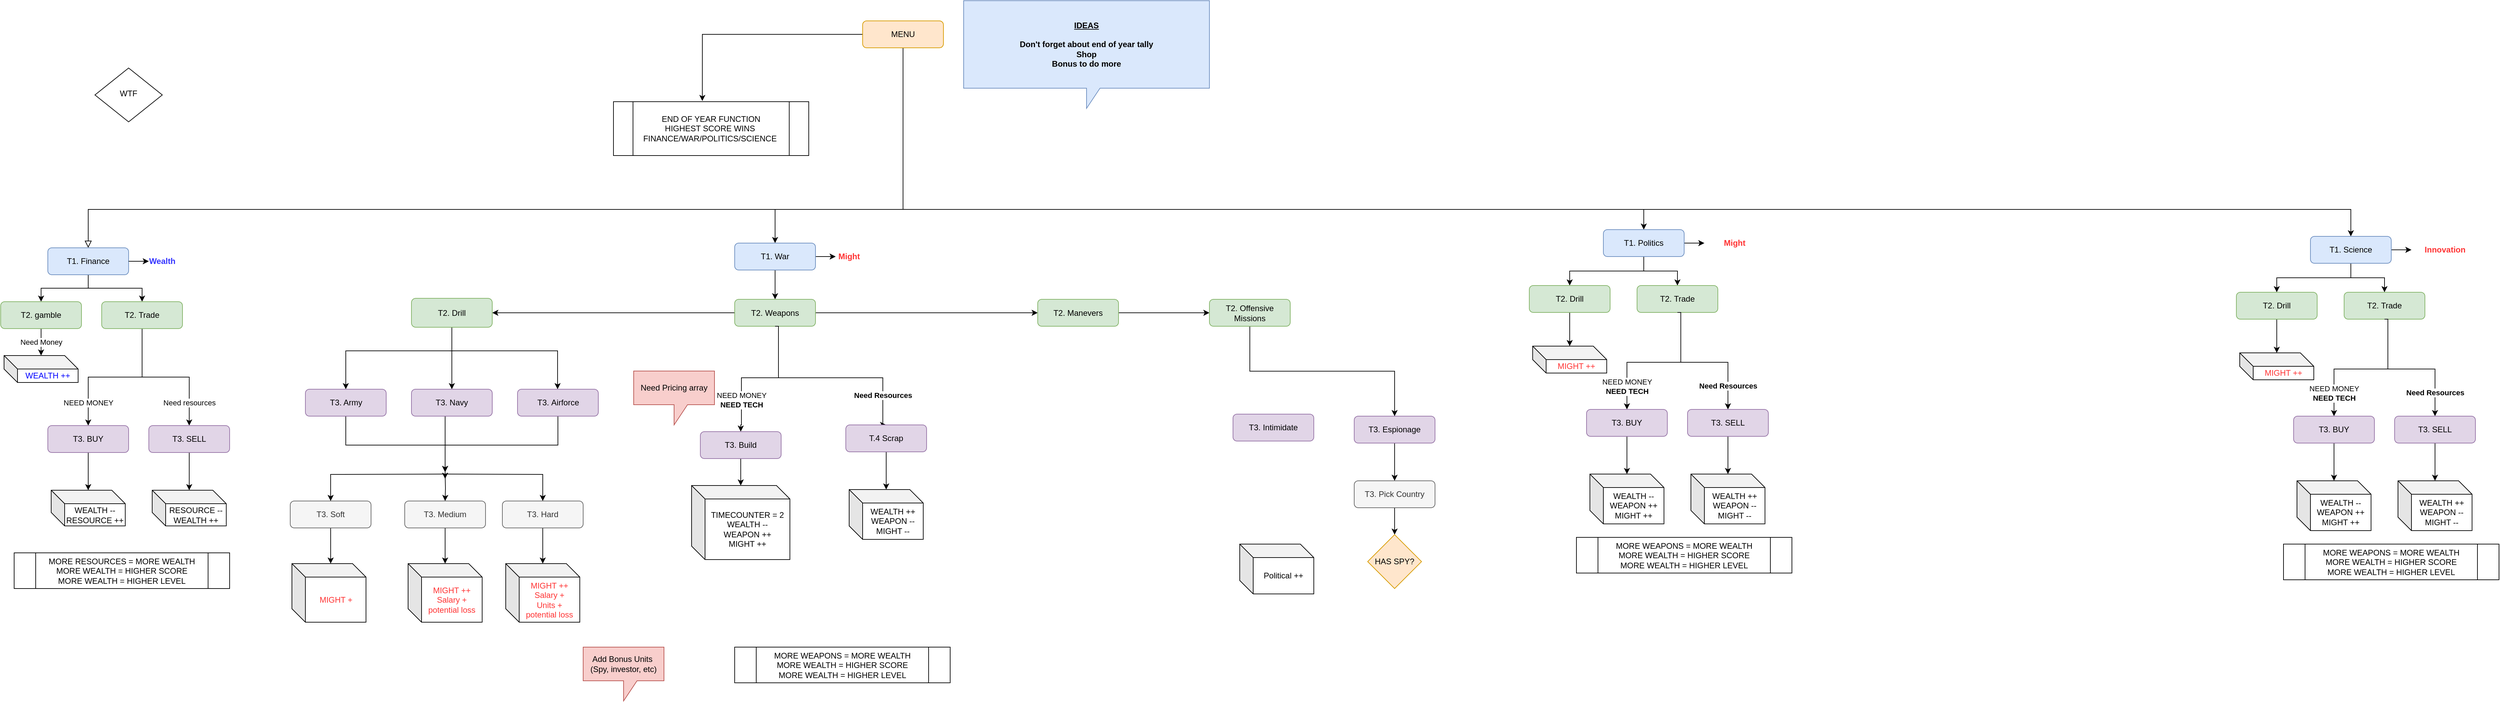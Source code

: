 <mxfile version="13.3.0" type="device" pages="2"><diagram id="C5RBs43oDa-KdzZeNtuy" name="Main"><mxGraphModel dx="1002" dy="1512" grid="1" gridSize="10" guides="1" tooltips="1" connect="1" arrows="1" fold="1" page="1" pageScale="1" pageWidth="1169" pageHeight="827" math="0" shadow="0"><root><mxCell id="WIyWlLk6GJQsqaUBKTNV-0"/><mxCell id="WIyWlLk6GJQsqaUBKTNV-1" parent="WIyWlLk6GJQsqaUBKTNV-0"/><mxCell id="WIyWlLk6GJQsqaUBKTNV-2" value="" style="rounded=0;html=1;jettySize=auto;orthogonalLoop=1;fontSize=11;endArrow=block;endFill=0;endSize=8;strokeWidth=1;shadow=0;labelBackgroundColor=none;edgeStyle=orthogonalEdgeStyle;exitX=0.5;exitY=1;exitDx=0;exitDy=0;entryX=0.5;entryY=0;entryDx=0;entryDy=0;" parent="WIyWlLk6GJQsqaUBKTNV-1" source="WIyWlLk6GJQsqaUBKTNV-3" target="WIyWlLk6GJQsqaUBKTNV-7" edge="1"><mxGeometry relative="1" as="geometry"><mxPoint x="360" y="80" as="targetPoint"/><Array as="points"><mxPoint x="1350" y="90"/><mxPoint x="140" y="90"/></Array></mxGeometry></mxCell><mxCell id="rH4AoujXI77hZeZSFGKM-6" style="edgeStyle=orthogonalEdgeStyle;rounded=0;orthogonalLoop=1;jettySize=auto;html=1;entryX=0.5;entryY=0;entryDx=0;entryDy=0;exitX=0.5;exitY=1;exitDx=0;exitDy=0;" parent="WIyWlLk6GJQsqaUBKTNV-1" source="WIyWlLk6GJQsqaUBKTNV-3" target="rH4AoujXI77hZeZSFGKM-5" edge="1"><mxGeometry relative="1" as="geometry"><Array as="points"><mxPoint x="920" y="90"/><mxPoint x="880" y="90"/></Array></mxGeometry></mxCell><mxCell id="rH4AoujXI77hZeZSFGKM-82" style="edgeStyle=orthogonalEdgeStyle;rounded=0;orthogonalLoop=1;jettySize=auto;html=1;entryX=0.5;entryY=0;entryDx=0;entryDy=0;fontColor=#FF3333;" parent="WIyWlLk6GJQsqaUBKTNV-1" source="WIyWlLk6GJQsqaUBKTNV-3" target="rH4AoujXI77hZeZSFGKM-67" edge="1"><mxGeometry relative="1" as="geometry"><Array as="points"><mxPoint x="1350" y="90"/><mxPoint x="2450" y="90"/></Array></mxGeometry></mxCell><mxCell id="rH4AoujXI77hZeZSFGKM-83" style="edgeStyle=orthogonalEdgeStyle;rounded=0;orthogonalLoop=1;jettySize=auto;html=1;entryX=0.455;entryY=-0.012;entryDx=0;entryDy=0;entryPerimeter=0;fontColor=#FF3333;" parent="WIyWlLk6GJQsqaUBKTNV-1" source="WIyWlLk6GJQsqaUBKTNV-3" target="rH4AoujXI77hZeZSFGKM-20" edge="1"><mxGeometry relative="1" as="geometry"/></mxCell><mxCell id="zy7K51G2EDjG5SIiuKVF-21" style="edgeStyle=orthogonalEdgeStyle;rounded=0;orthogonalLoop=1;jettySize=auto;html=1;entryX=0.5;entryY=0;entryDx=0;entryDy=0;" parent="WIyWlLk6GJQsqaUBKTNV-1" source="WIyWlLk6GJQsqaUBKTNV-3" target="zy7K51G2EDjG5SIiuKVF-3" edge="1"><mxGeometry relative="1" as="geometry"><Array as="points"><mxPoint x="1350" y="90"/><mxPoint x="3500" y="90"/></Array></mxGeometry></mxCell><mxCell id="WIyWlLk6GJQsqaUBKTNV-3" value="MENU" style="rounded=1;whiteSpace=wrap;html=1;fontSize=12;glass=0;strokeWidth=1;shadow=0;fillColor=#ffe6cc;strokeColor=#d79b00;" parent="WIyWlLk6GJQsqaUBKTNV-1" vertex="1"><mxGeometry x="1290" y="-190" width="120" height="40" as="geometry"/></mxCell><mxCell id="rH4AoujXI77hZeZSFGKM-3" style="edgeStyle=orthogonalEdgeStyle;rounded=0;orthogonalLoop=1;jettySize=auto;html=1;entryX=0.5;entryY=0;entryDx=0;entryDy=0;" parent="WIyWlLk6GJQsqaUBKTNV-1" source="WIyWlLk6GJQsqaUBKTNV-7" target="rH4AoujXI77hZeZSFGKM-1" edge="1"><mxGeometry relative="1" as="geometry"/></mxCell><mxCell id="rH4AoujXI77hZeZSFGKM-4" style="edgeStyle=orthogonalEdgeStyle;rounded=0;orthogonalLoop=1;jettySize=auto;html=1;entryX=0.5;entryY=0;entryDx=0;entryDy=0;" parent="WIyWlLk6GJQsqaUBKTNV-1" source="WIyWlLk6GJQsqaUBKTNV-7" target="rH4AoujXI77hZeZSFGKM-2" edge="1"><mxGeometry relative="1" as="geometry"/></mxCell><mxCell id="WIyWlLk6GJQsqaUBKTNV-7" value="T1. Finance" style="rounded=1;whiteSpace=wrap;html=1;fontSize=12;glass=0;strokeWidth=1;shadow=0;fillColor=#dae8fc;strokeColor=#6c8ebf;" parent="WIyWlLk6GJQsqaUBKTNV-1" vertex="1"><mxGeometry x="80" y="147" width="120" height="40" as="geometry"/></mxCell><mxCell id="WIyWlLk6GJQsqaUBKTNV-10" value="WTF" style="rhombus;whiteSpace=wrap;html=1;shadow=0;fontFamily=Helvetica;fontSize=12;align=center;strokeWidth=1;spacing=6;spacingTop=-4;" parent="WIyWlLk6GJQsqaUBKTNV-1" vertex="1"><mxGeometry x="150" y="-120" width="100" height="80" as="geometry"/></mxCell><mxCell id="rH4AoujXI77hZeZSFGKM-8" value="Need Money" style="edgeStyle=orthogonalEdgeStyle;rounded=0;orthogonalLoop=1;jettySize=auto;html=1;" parent="WIyWlLk6GJQsqaUBKTNV-1" source="rH4AoujXI77hZeZSFGKM-1" target="rH4AoujXI77hZeZSFGKM-7" edge="1"><mxGeometry relative="1" as="geometry"/></mxCell><mxCell id="rH4AoujXI77hZeZSFGKM-1" value="T2.&amp;nbsp;gamble" style="rounded=1;whiteSpace=wrap;html=1;fontSize=12;glass=0;strokeWidth=1;shadow=0;fillColor=#d5e8d4;strokeColor=#82b366;" parent="WIyWlLk6GJQsqaUBKTNV-1" vertex="1"><mxGeometry x="10" y="227" width="120" height="40" as="geometry"/></mxCell><mxCell id="rH4AoujXI77hZeZSFGKM-12" value="NEED MONEY" style="edgeStyle=orthogonalEdgeStyle;rounded=0;orthogonalLoop=1;jettySize=auto;html=1;entryX=0.5;entryY=0;entryDx=0;entryDy=0;" parent="WIyWlLk6GJQsqaUBKTNV-1" source="rH4AoujXI77hZeZSFGKM-2" target="rH4AoujXI77hZeZSFGKM-10" edge="1"><mxGeometry x="0.696" relative="1" as="geometry"><mxPoint as="offset"/></mxGeometry></mxCell><mxCell id="rH4AoujXI77hZeZSFGKM-13" value="Need resources" style="edgeStyle=orthogonalEdgeStyle;rounded=0;orthogonalLoop=1;jettySize=auto;html=1;entryX=0.5;entryY=0;entryDx=0;entryDy=0;" parent="WIyWlLk6GJQsqaUBKTNV-1" source="rH4AoujXI77hZeZSFGKM-2" target="rH4AoujXI77hZeZSFGKM-11" edge="1"><mxGeometry x="0.682" relative="1" as="geometry"><mxPoint as="offset"/></mxGeometry></mxCell><mxCell id="rH4AoujXI77hZeZSFGKM-2" value="T2.&amp;nbsp;Trade" style="rounded=1;whiteSpace=wrap;html=1;fontSize=12;glass=0;strokeWidth=1;shadow=0;fillColor=#d5e8d4;strokeColor=#82b366;" parent="WIyWlLk6GJQsqaUBKTNV-1" vertex="1"><mxGeometry x="160" y="227" width="120" height="40" as="geometry"/></mxCell><mxCell id="rH4AoujXI77hZeZSFGKM-22" style="edgeStyle=orthogonalEdgeStyle;rounded=0;orthogonalLoop=1;jettySize=auto;html=1;entryX=0.5;entryY=0;entryDx=0;entryDy=0;" parent="WIyWlLk6GJQsqaUBKTNV-1" source="rH4AoujXI77hZeZSFGKM-5" target="rH4AoujXI77hZeZSFGKM-21" edge="1"><mxGeometry relative="1" as="geometry"/></mxCell><mxCell id="rH4AoujXI77hZeZSFGKM-31" style="edgeStyle=orthogonalEdgeStyle;rounded=0;orthogonalLoop=1;jettySize=auto;html=1;" parent="WIyWlLk6GJQsqaUBKTNV-1" source="rH4AoujXI77hZeZSFGKM-5" target="rH4AoujXI77hZeZSFGKM-30" edge="1"><mxGeometry relative="1" as="geometry"/></mxCell><mxCell id="rH4AoujXI77hZeZSFGKM-5" value="T1.&amp;nbsp;War" style="rounded=1;whiteSpace=wrap;html=1;fontSize=12;glass=0;strokeWidth=1;shadow=0;fillColor=#dae8fc;strokeColor=#6c8ebf;" parent="WIyWlLk6GJQsqaUBKTNV-1" vertex="1"><mxGeometry x="1100" y="140" width="120" height="40" as="geometry"/></mxCell><mxCell id="rH4AoujXI77hZeZSFGKM-7" value="&lt;font color=&quot;#0000ff&quot;&gt;WEALTH ++&lt;/font&gt;" style="shape=cube;whiteSpace=wrap;html=1;boundedLbl=1;backgroundOutline=1;darkOpacity=0.05;darkOpacity2=0.1;" parent="WIyWlLk6GJQsqaUBKTNV-1" vertex="1"><mxGeometry x="15" y="307" width="110" height="40" as="geometry"/></mxCell><mxCell id="rH4AoujXI77hZeZSFGKM-15" style="edgeStyle=orthogonalEdgeStyle;rounded=0;orthogonalLoop=1;jettySize=auto;html=1;" parent="WIyWlLk6GJQsqaUBKTNV-1" source="rH4AoujXI77hZeZSFGKM-10" target="rH4AoujXI77hZeZSFGKM-14" edge="1"><mxGeometry relative="1" as="geometry"/></mxCell><mxCell id="rH4AoujXI77hZeZSFGKM-10" value="T3.&amp;nbsp;BUY" style="rounded=1;whiteSpace=wrap;html=1;fontSize=12;glass=0;strokeWidth=1;shadow=0;fillColor=#e1d5e7;strokeColor=#9673a6;" parent="WIyWlLk6GJQsqaUBKTNV-1" vertex="1"><mxGeometry x="80" y="411" width="120" height="40" as="geometry"/></mxCell><mxCell id="rH4AoujXI77hZeZSFGKM-17" style="edgeStyle=orthogonalEdgeStyle;rounded=0;orthogonalLoop=1;jettySize=auto;html=1;" parent="WIyWlLk6GJQsqaUBKTNV-1" source="rH4AoujXI77hZeZSFGKM-11" target="rH4AoujXI77hZeZSFGKM-16" edge="1"><mxGeometry relative="1" as="geometry"/></mxCell><mxCell id="rH4AoujXI77hZeZSFGKM-11" value="T3.&amp;nbsp;SELL" style="rounded=1;whiteSpace=wrap;html=1;fontSize=12;glass=0;strokeWidth=1;shadow=0;fillColor=#e1d5e7;strokeColor=#9673a6;" parent="WIyWlLk6GJQsqaUBKTNV-1" vertex="1"><mxGeometry x="230" y="411" width="120" height="40" as="geometry"/></mxCell><mxCell id="rH4AoujXI77hZeZSFGKM-14" value="WEALTH --&lt;br&gt;RESOURCE ++" style="shape=cube;whiteSpace=wrap;html=1;boundedLbl=1;backgroundOutline=1;darkOpacity=0.05;darkOpacity2=0.1;" parent="WIyWlLk6GJQsqaUBKTNV-1" vertex="1"><mxGeometry x="85" y="507" width="110" height="53" as="geometry"/></mxCell><mxCell id="rH4AoujXI77hZeZSFGKM-16" value="RESOURCE --&lt;br&gt;WEALTH ++" style="shape=cube;whiteSpace=wrap;html=1;boundedLbl=1;backgroundOutline=1;darkOpacity=0.05;darkOpacity2=0.1;" parent="WIyWlLk6GJQsqaUBKTNV-1" vertex="1"><mxGeometry x="235" y="507" width="110" height="53" as="geometry"/></mxCell><mxCell id="rH4AoujXI77hZeZSFGKM-18" value="MORE RESOURCES = MORE WEALTH&lt;br&gt;MORE WEALTH = HIGHER SCORE&lt;br&gt;MORE WEALTH = HIGHER LEVEL" style="shape=process;whiteSpace=wrap;html=1;backgroundOutline=1;" parent="WIyWlLk6GJQsqaUBKTNV-1" vertex="1"><mxGeometry x="30" y="600" width="320" height="53" as="geometry"/></mxCell><mxCell id="rH4AoujXI77hZeZSFGKM-20" value="END OF YEAR FUNCTION&lt;br&gt;HIGHEST SCORE WINS&amp;nbsp;&lt;br&gt;FINANCE/WAR/POLITICS/SCIENCE&amp;nbsp;" style="shape=process;whiteSpace=wrap;html=1;backgroundOutline=1;" parent="WIyWlLk6GJQsqaUBKTNV-1" vertex="1"><mxGeometry x="920" y="-70" width="290" height="80" as="geometry"/></mxCell><mxCell id="Vcgj3MXP2hPIVSwZELHn-1" style="edgeStyle=orthogonalEdgeStyle;rounded=0;orthogonalLoop=1;jettySize=auto;html=1;" edge="1" parent="WIyWlLk6GJQsqaUBKTNV-1" source="rH4AoujXI77hZeZSFGKM-21" target="zy7K51G2EDjG5SIiuKVF-23"><mxGeometry relative="1" as="geometry"/></mxCell><mxCell id="Vcgj3MXP2hPIVSwZELHn-5" style="edgeStyle=orthogonalEdgeStyle;rounded=0;orthogonalLoop=1;jettySize=auto;html=1;entryX=1;entryY=0.5;entryDx=0;entryDy=0;" edge="1" parent="WIyWlLk6GJQsqaUBKTNV-1" source="rH4AoujXI77hZeZSFGKM-21" target="rH4AoujXI77hZeZSFGKM-23"><mxGeometry relative="1" as="geometry"/></mxCell><mxCell id="rH4AoujXI77hZeZSFGKM-21" value="T2. Weapons" style="rounded=1;whiteSpace=wrap;html=1;fontSize=12;glass=0;strokeWidth=1;shadow=0;fillColor=#d5e8d4;strokeColor=#82b366;" parent="WIyWlLk6GJQsqaUBKTNV-1" vertex="1"><mxGeometry x="1100" y="223.5" width="120" height="40" as="geometry"/></mxCell><mxCell id="-z6xKTFZvxS5Gk8_AMt1-5" style="edgeStyle=orthogonalEdgeStyle;rounded=0;orthogonalLoop=1;jettySize=auto;html=1;" parent="WIyWlLk6GJQsqaUBKTNV-1" source="rH4AoujXI77hZeZSFGKM-23" target="-z6xKTFZvxS5Gk8_AMt1-15" edge="1"><mxGeometry relative="1" as="geometry"><mxPoint x="680" y="310" as="targetPoint"/></mxGeometry></mxCell><mxCell id="-z6xKTFZvxS5Gk8_AMt1-17" style="edgeStyle=orthogonalEdgeStyle;rounded=0;orthogonalLoop=1;jettySize=auto;html=1;entryX=0.5;entryY=0;entryDx=0;entryDy=0;" parent="WIyWlLk6GJQsqaUBKTNV-1" source="rH4AoujXI77hZeZSFGKM-23" target="-z6xKTFZvxS5Gk8_AMt1-14" edge="1"><mxGeometry relative="1" as="geometry"><Array as="points"><mxPoint x="680" y="300"/><mxPoint x="522" y="300"/></Array></mxGeometry></mxCell><mxCell id="-z6xKTFZvxS5Gk8_AMt1-18" style="edgeStyle=orthogonalEdgeStyle;rounded=0;orthogonalLoop=1;jettySize=auto;html=1;" parent="WIyWlLk6GJQsqaUBKTNV-1" source="rH4AoujXI77hZeZSFGKM-23" target="-z6xKTFZvxS5Gk8_AMt1-16" edge="1"><mxGeometry relative="1" as="geometry"><Array as="points"><mxPoint x="680" y="300"/><mxPoint x="837" y="300"/></Array></mxGeometry></mxCell><mxCell id="rH4AoujXI77hZeZSFGKM-23" value="T2.&amp;nbsp;Drill" style="rounded=1;whiteSpace=wrap;html=1;fontSize=12;glass=0;strokeWidth=1;shadow=0;fillColor=#d5e8d4;strokeColor=#82b366;" parent="WIyWlLk6GJQsqaUBKTNV-1" vertex="1"><mxGeometry x="620" y="222" width="120" height="43" as="geometry"/></mxCell><mxCell id="rH4AoujXI77hZeZSFGKM-25" value="&lt;font color=&quot;#3333ff&quot;&gt;&lt;b&gt;Wealth&lt;/b&gt;&lt;/font&gt;" style="text;html=1;strokeColor=none;fillColor=none;align=center;verticalAlign=middle;whiteSpace=wrap;rounded=0;" parent="WIyWlLk6GJQsqaUBKTNV-1" vertex="1"><mxGeometry x="230" y="157" width="40" height="20" as="geometry"/></mxCell><mxCell id="rH4AoujXI77hZeZSFGKM-26" value="" style="edgeStyle=orthogonalEdgeStyle;rounded=0;orthogonalLoop=1;jettySize=auto;html=1;" parent="WIyWlLk6GJQsqaUBKTNV-1" source="WIyWlLk6GJQsqaUBKTNV-7" target="rH4AoujXI77hZeZSFGKM-25" edge="1"><mxGeometry relative="1" as="geometry"/></mxCell><mxCell id="rH4AoujXI77hZeZSFGKM-30" value="Might" style="text;html=1;strokeColor=none;fillColor=none;align=center;verticalAlign=middle;whiteSpace=wrap;rounded=0;fontColor=#FF3333;fontStyle=1" parent="WIyWlLk6GJQsqaUBKTNV-1" vertex="1"><mxGeometry x="1250" y="150" width="40" height="20" as="geometry"/></mxCell><mxCell id="rH4AoujXI77hZeZSFGKM-32" value="&lt;font color=&quot;#ff3333&quot;&gt;MIGHT +&lt;br&gt;&lt;/font&gt;" style="shape=cube;whiteSpace=wrap;html=1;boundedLbl=1;backgroundOutline=1;darkOpacity=0.05;darkOpacity2=0.1;" parent="WIyWlLk6GJQsqaUBKTNV-1" vertex="1"><mxGeometry x="442.5" y="616" width="110" height="87" as="geometry"/></mxCell><mxCell id="rH4AoujXI77hZeZSFGKM-54" value="NEED MONEY&lt;br&gt;&lt;b&gt;NEED TECH&lt;/b&gt;" style="edgeStyle=orthogonalEdgeStyle;rounded=0;orthogonalLoop=1;jettySize=auto;html=1;entryX=0.5;entryY=0;entryDx=0;entryDy=0;" parent="WIyWlLk6GJQsqaUBKTNV-1" target="rH4AoujXI77hZeZSFGKM-57" edge="1"><mxGeometry x="0.533" relative="1" as="geometry"><mxPoint x="1165" y="263.5" as="sourcePoint"/><mxPoint y="1" as="offset"/><Array as="points"><mxPoint x="1165" y="340"/><mxPoint x="1110" y="340"/><mxPoint x="1110" y="410"/></Array></mxGeometry></mxCell><mxCell id="rH4AoujXI77hZeZSFGKM-55" value="&lt;b&gt;Need Resources&lt;/b&gt;" style="edgeStyle=orthogonalEdgeStyle;rounded=0;orthogonalLoop=1;jettySize=auto;html=1;entryX=0.5;entryY=0;entryDx=0;entryDy=0;exitX=0.5;exitY=1;exitDx=0;exitDy=0;" parent="WIyWlLk6GJQsqaUBKTNV-1" source="rH4AoujXI77hZeZSFGKM-21" target="rH4AoujXI77hZeZSFGKM-59" edge="1"><mxGeometry x="0.682" relative="1" as="geometry"><mxPoint x="1165" y="263.5" as="sourcePoint"/><mxPoint as="offset"/><Array as="points"><mxPoint x="1165" y="264"/><mxPoint x="1165" y="340"/><mxPoint x="1320" y="340"/><mxPoint x="1320" y="410"/></Array></mxGeometry></mxCell><mxCell id="rH4AoujXI77hZeZSFGKM-56" style="edgeStyle=orthogonalEdgeStyle;rounded=0;orthogonalLoop=1;jettySize=auto;html=1;" parent="WIyWlLk6GJQsqaUBKTNV-1" source="rH4AoujXI77hZeZSFGKM-57" target="rH4AoujXI77hZeZSFGKM-60" edge="1"><mxGeometry relative="1" as="geometry"/></mxCell><mxCell id="rH4AoujXI77hZeZSFGKM-57" value="T3.&amp;nbsp;Build" style="rounded=1;whiteSpace=wrap;html=1;fontSize=12;glass=0;strokeWidth=1;shadow=0;fillColor=#e1d5e7;strokeColor=#9673a6;" parent="WIyWlLk6GJQsqaUBKTNV-1" vertex="1"><mxGeometry x="1049" y="420" width="120" height="40" as="geometry"/></mxCell><mxCell id="rH4AoujXI77hZeZSFGKM-58" style="edgeStyle=orthogonalEdgeStyle;rounded=0;orthogonalLoop=1;jettySize=auto;html=1;" parent="WIyWlLk6GJQsqaUBKTNV-1" source="rH4AoujXI77hZeZSFGKM-59" target="rH4AoujXI77hZeZSFGKM-61" edge="1"><mxGeometry relative="1" as="geometry"/></mxCell><mxCell id="rH4AoujXI77hZeZSFGKM-59" value="T.4 Scrap" style="rounded=1;whiteSpace=wrap;html=1;fontSize=12;glass=0;strokeWidth=1;shadow=0;fillColor=#e1d5e7;strokeColor=#9673a6;" parent="WIyWlLk6GJQsqaUBKTNV-1" vertex="1"><mxGeometry x="1265" y="410" width="120" height="40" as="geometry"/></mxCell><mxCell id="rH4AoujXI77hZeZSFGKM-60" value="TIMECOUNTER = 2&lt;br&gt;WEALTH --&lt;br&gt;WEAPON ++&lt;br&gt;MIGHT ++" style="shape=cube;whiteSpace=wrap;html=1;boundedLbl=1;backgroundOutline=1;darkOpacity=0.05;darkOpacity2=0.1;" parent="WIyWlLk6GJQsqaUBKTNV-1" vertex="1"><mxGeometry x="1036" y="500" width="146" height="110" as="geometry"/></mxCell><mxCell id="rH4AoujXI77hZeZSFGKM-61" value="WEALTH ++&lt;br&gt;WEAPON --&lt;br&gt;MIGHT --" style="shape=cube;whiteSpace=wrap;html=1;boundedLbl=1;backgroundOutline=1;darkOpacity=0.05;darkOpacity2=0.1;" parent="WIyWlLk6GJQsqaUBKTNV-1" vertex="1"><mxGeometry x="1270" y="506" width="110" height="74" as="geometry"/></mxCell><mxCell id="rH4AoujXI77hZeZSFGKM-63" value="MORE WEAPONS = MORE WEALTH&lt;br&gt;MORE WEALTH = HIGHER SCORE&lt;br&gt;MORE WEALTH = HIGHER LEVEL" style="shape=process;whiteSpace=wrap;html=1;backgroundOutline=1;" parent="WIyWlLk6GJQsqaUBKTNV-1" vertex="1"><mxGeometry x="1100" y="740" width="320" height="53" as="geometry"/></mxCell><mxCell id="rH4AoujXI77hZeZSFGKM-64" style="edgeStyle=orthogonalEdgeStyle;rounded=0;orthogonalLoop=1;jettySize=auto;html=1;entryX=0.5;entryY=0;entryDx=0;entryDy=0;" parent="WIyWlLk6GJQsqaUBKTNV-1" source="rH4AoujXI77hZeZSFGKM-67" target="rH4AoujXI77hZeZSFGKM-68" edge="1"><mxGeometry relative="1" as="geometry"/></mxCell><mxCell id="rH4AoujXI77hZeZSFGKM-65" style="edgeStyle=orthogonalEdgeStyle;rounded=0;orthogonalLoop=1;jettySize=auto;html=1;" parent="WIyWlLk6GJQsqaUBKTNV-1" source="rH4AoujXI77hZeZSFGKM-67" target="rH4AoujXI77hZeZSFGKM-70" edge="1"><mxGeometry relative="1" as="geometry"/></mxCell><mxCell id="rH4AoujXI77hZeZSFGKM-66" style="edgeStyle=orthogonalEdgeStyle;rounded=0;orthogonalLoop=1;jettySize=auto;html=1;" parent="WIyWlLk6GJQsqaUBKTNV-1" source="rH4AoujXI77hZeZSFGKM-67" target="rH4AoujXI77hZeZSFGKM-71" edge="1"><mxGeometry relative="1" as="geometry"/></mxCell><mxCell id="rH4AoujXI77hZeZSFGKM-67" value="T1. Politics" style="rounded=1;whiteSpace=wrap;html=1;fontSize=12;glass=0;strokeWidth=1;shadow=0;fillColor=#dae8fc;strokeColor=#6c8ebf;" parent="WIyWlLk6GJQsqaUBKTNV-1" vertex="1"><mxGeometry x="2390" y="120" width="120" height="40" as="geometry"/></mxCell><mxCell id="rH4AoujXI77hZeZSFGKM-68" value="T2.&amp;nbsp;Trade" style="rounded=1;whiteSpace=wrap;html=1;fontSize=12;glass=0;strokeWidth=1;shadow=0;fillColor=#d5e8d4;strokeColor=#82b366;" parent="WIyWlLk6GJQsqaUBKTNV-1" vertex="1"><mxGeometry x="2440" y="203" width="120" height="40" as="geometry"/></mxCell><mxCell id="rH4AoujXI77hZeZSFGKM-69" style="edgeStyle=orthogonalEdgeStyle;rounded=0;orthogonalLoop=1;jettySize=auto;html=1;fontColor=#FF3333;" parent="WIyWlLk6GJQsqaUBKTNV-1" source="rH4AoujXI77hZeZSFGKM-70" target="rH4AoujXI77hZeZSFGKM-72" edge="1"><mxGeometry relative="1" as="geometry"/></mxCell><mxCell id="rH4AoujXI77hZeZSFGKM-70" value="T2.&amp;nbsp;Drill" style="rounded=1;whiteSpace=wrap;html=1;fontSize=12;glass=0;strokeWidth=1;shadow=0;fillColor=#d5e8d4;strokeColor=#82b366;" parent="WIyWlLk6GJQsqaUBKTNV-1" vertex="1"><mxGeometry x="2280" y="203" width="120" height="40" as="geometry"/></mxCell><mxCell id="rH4AoujXI77hZeZSFGKM-71" value="Might" style="text;html=1;strokeColor=none;fillColor=none;align=center;verticalAlign=middle;whiteSpace=wrap;rounded=0;fontColor=#FF3333;fontStyle=1" parent="WIyWlLk6GJQsqaUBKTNV-1" vertex="1"><mxGeometry x="2540" y="130" width="90" height="20" as="geometry"/></mxCell><mxCell id="rH4AoujXI77hZeZSFGKM-72" value="&lt;font color=&quot;#ff3333&quot;&gt;MIGHT ++&lt;/font&gt;" style="shape=cube;whiteSpace=wrap;html=1;boundedLbl=1;backgroundOutline=1;darkOpacity=0.05;darkOpacity2=0.1;" parent="WIyWlLk6GJQsqaUBKTNV-1" vertex="1"><mxGeometry x="2285" y="293" width="110" height="40" as="geometry"/></mxCell><mxCell id="rH4AoujXI77hZeZSFGKM-73" value="NEED MONEY&lt;br&gt;&lt;b&gt;NEED TECH&lt;/b&gt;" style="edgeStyle=orthogonalEdgeStyle;rounded=0;orthogonalLoop=1;jettySize=auto;html=1;entryX=0.5;entryY=0;entryDx=0;entryDy=0;" parent="WIyWlLk6GJQsqaUBKTNV-1" target="rH4AoujXI77hZeZSFGKM-76" edge="1"><mxGeometry x="0.696" relative="1" as="geometry"><mxPoint x="2505" y="243" as="sourcePoint"/><mxPoint as="offset"/><Array as="points"><mxPoint x="2505" y="317"/><mxPoint x="2425" y="317"/></Array></mxGeometry></mxCell><mxCell id="rH4AoujXI77hZeZSFGKM-74" value="&lt;b&gt;Need Resources&lt;/b&gt;" style="edgeStyle=orthogonalEdgeStyle;rounded=0;orthogonalLoop=1;jettySize=auto;html=1;entryX=0.5;entryY=0;entryDx=0;entryDy=0;exitX=0.5;exitY=1;exitDx=0;exitDy=0;" parent="WIyWlLk6GJQsqaUBKTNV-1" source="rH4AoujXI77hZeZSFGKM-68" target="rH4AoujXI77hZeZSFGKM-78" edge="1"><mxGeometry x="0.682" relative="1" as="geometry"><mxPoint x="2505" y="243" as="sourcePoint"/><mxPoint as="offset"/><Array as="points"><mxPoint x="2505" y="243"/><mxPoint x="2505" y="317"/><mxPoint x="2575" y="317"/></Array></mxGeometry></mxCell><mxCell id="rH4AoujXI77hZeZSFGKM-75" style="edgeStyle=orthogonalEdgeStyle;rounded=0;orthogonalLoop=1;jettySize=auto;html=1;" parent="WIyWlLk6GJQsqaUBKTNV-1" source="rH4AoujXI77hZeZSFGKM-76" target="rH4AoujXI77hZeZSFGKM-79" edge="1"><mxGeometry relative="1" as="geometry"/></mxCell><mxCell id="rH4AoujXI77hZeZSFGKM-76" value="T3.&amp;nbsp;BUY" style="rounded=1;whiteSpace=wrap;html=1;fontSize=12;glass=0;strokeWidth=1;shadow=0;fillColor=#e1d5e7;strokeColor=#9673a6;" parent="WIyWlLk6GJQsqaUBKTNV-1" vertex="1"><mxGeometry x="2365" y="387" width="120" height="40" as="geometry"/></mxCell><mxCell id="rH4AoujXI77hZeZSFGKM-77" style="edgeStyle=orthogonalEdgeStyle;rounded=0;orthogonalLoop=1;jettySize=auto;html=1;" parent="WIyWlLk6GJQsqaUBKTNV-1" source="rH4AoujXI77hZeZSFGKM-78" target="rH4AoujXI77hZeZSFGKM-80" edge="1"><mxGeometry relative="1" as="geometry"/></mxCell><mxCell id="rH4AoujXI77hZeZSFGKM-78" value="T3.&amp;nbsp;SELL" style="rounded=1;whiteSpace=wrap;html=1;fontSize=12;glass=0;strokeWidth=1;shadow=0;fillColor=#e1d5e7;strokeColor=#9673a6;" parent="WIyWlLk6GJQsqaUBKTNV-1" vertex="1"><mxGeometry x="2515" y="387" width="120" height="40" as="geometry"/></mxCell><mxCell id="rH4AoujXI77hZeZSFGKM-79" value="WEALTH --&lt;br&gt;WEAPON ++&lt;br&gt;MIGHT ++" style="shape=cube;whiteSpace=wrap;html=1;boundedLbl=1;backgroundOutline=1;darkOpacity=0.05;darkOpacity2=0.1;" parent="WIyWlLk6GJQsqaUBKTNV-1" vertex="1"><mxGeometry x="2370" y="483" width="110" height="74" as="geometry"/></mxCell><mxCell id="rH4AoujXI77hZeZSFGKM-80" value="WEALTH ++&lt;br&gt;WEAPON --&lt;br&gt;MIGHT --" style="shape=cube;whiteSpace=wrap;html=1;boundedLbl=1;backgroundOutline=1;darkOpacity=0.05;darkOpacity2=0.1;" parent="WIyWlLk6GJQsqaUBKTNV-1" vertex="1"><mxGeometry x="2520" y="483" width="110" height="74" as="geometry"/></mxCell><mxCell id="rH4AoujXI77hZeZSFGKM-81" value="MORE WEAPONS = MORE WEALTH&lt;br&gt;MORE WEALTH = HIGHER SCORE&lt;br&gt;MORE WEALTH = HIGHER LEVEL" style="shape=process;whiteSpace=wrap;html=1;backgroundOutline=1;" parent="WIyWlLk6GJQsqaUBKTNV-1" vertex="1"><mxGeometry x="2350" y="577" width="320" height="53" as="geometry"/></mxCell><mxCell id="zy7K51G2EDjG5SIiuKVF-0" style="edgeStyle=orthogonalEdgeStyle;rounded=0;orthogonalLoop=1;jettySize=auto;html=1;entryX=0.5;entryY=0;entryDx=0;entryDy=0;" parent="WIyWlLk6GJQsqaUBKTNV-1" source="zy7K51G2EDjG5SIiuKVF-3" target="zy7K51G2EDjG5SIiuKVF-4" edge="1"><mxGeometry relative="1" as="geometry"/></mxCell><mxCell id="zy7K51G2EDjG5SIiuKVF-1" style="edgeStyle=orthogonalEdgeStyle;rounded=0;orthogonalLoop=1;jettySize=auto;html=1;" parent="WIyWlLk6GJQsqaUBKTNV-1" source="zy7K51G2EDjG5SIiuKVF-3" target="zy7K51G2EDjG5SIiuKVF-6" edge="1"><mxGeometry relative="1" as="geometry"/></mxCell><mxCell id="zy7K51G2EDjG5SIiuKVF-2" style="edgeStyle=orthogonalEdgeStyle;rounded=0;orthogonalLoop=1;jettySize=auto;html=1;" parent="WIyWlLk6GJQsqaUBKTNV-1" source="zy7K51G2EDjG5SIiuKVF-3" target="zy7K51G2EDjG5SIiuKVF-7" edge="1"><mxGeometry relative="1" as="geometry"/></mxCell><mxCell id="zy7K51G2EDjG5SIiuKVF-3" value="T1. Science" style="rounded=1;whiteSpace=wrap;html=1;fontSize=12;glass=0;strokeWidth=1;shadow=0;fillColor=#dae8fc;strokeColor=#6c8ebf;" parent="WIyWlLk6GJQsqaUBKTNV-1" vertex="1"><mxGeometry x="3440" y="130" width="120" height="40" as="geometry"/></mxCell><mxCell id="zy7K51G2EDjG5SIiuKVF-4" value="T2.&amp;nbsp;Trade" style="rounded=1;whiteSpace=wrap;html=1;fontSize=12;glass=0;strokeWidth=1;shadow=0;fillColor=#d5e8d4;strokeColor=#82b366;" parent="WIyWlLk6GJQsqaUBKTNV-1" vertex="1"><mxGeometry x="3490" y="213" width="120" height="40" as="geometry"/></mxCell><mxCell id="zy7K51G2EDjG5SIiuKVF-5" style="edgeStyle=orthogonalEdgeStyle;rounded=0;orthogonalLoop=1;jettySize=auto;html=1;fontColor=#FF3333;" parent="WIyWlLk6GJQsqaUBKTNV-1" source="zy7K51G2EDjG5SIiuKVF-6" target="zy7K51G2EDjG5SIiuKVF-8" edge="1"><mxGeometry relative="1" as="geometry"/></mxCell><mxCell id="zy7K51G2EDjG5SIiuKVF-6" value="T2.&amp;nbsp;Drill" style="rounded=1;whiteSpace=wrap;html=1;fontSize=12;glass=0;strokeWidth=1;shadow=0;fillColor=#d5e8d4;strokeColor=#82b366;" parent="WIyWlLk6GJQsqaUBKTNV-1" vertex="1"><mxGeometry x="3330" y="213" width="120" height="40" as="geometry"/></mxCell><mxCell id="zy7K51G2EDjG5SIiuKVF-7" value="Innovation" style="text;html=1;strokeColor=none;fillColor=none;align=center;verticalAlign=middle;whiteSpace=wrap;rounded=0;fontColor=#FF3333;fontStyle=1" parent="WIyWlLk6GJQsqaUBKTNV-1" vertex="1"><mxGeometry x="3590" y="140" width="100" height="20" as="geometry"/></mxCell><mxCell id="zy7K51G2EDjG5SIiuKVF-8" value="&lt;font color=&quot;#ff3333&quot;&gt;MIGHT ++&lt;/font&gt;" style="shape=cube;whiteSpace=wrap;html=1;boundedLbl=1;backgroundOutline=1;darkOpacity=0.05;darkOpacity2=0.1;" parent="WIyWlLk6GJQsqaUBKTNV-1" vertex="1"><mxGeometry x="3335" y="303" width="110" height="40" as="geometry"/></mxCell><mxCell id="zy7K51G2EDjG5SIiuKVF-9" value="NEED MONEY&lt;br&gt;&lt;b&gt;NEED TECH&lt;/b&gt;" style="edgeStyle=orthogonalEdgeStyle;rounded=0;orthogonalLoop=1;jettySize=auto;html=1;entryX=0.5;entryY=0;entryDx=0;entryDy=0;" parent="WIyWlLk6GJQsqaUBKTNV-1" target="zy7K51G2EDjG5SIiuKVF-12" edge="1"><mxGeometry x="0.696" relative="1" as="geometry"><mxPoint x="3555" y="253" as="sourcePoint"/><mxPoint as="offset"/><Array as="points"><mxPoint x="3555" y="327"/><mxPoint x="3475" y="327"/></Array></mxGeometry></mxCell><mxCell id="zy7K51G2EDjG5SIiuKVF-10" value="&lt;b&gt;Need Resources&lt;/b&gt;" style="edgeStyle=orthogonalEdgeStyle;rounded=0;orthogonalLoop=1;jettySize=auto;html=1;entryX=0.5;entryY=0;entryDx=0;entryDy=0;exitX=0.5;exitY=1;exitDx=0;exitDy=0;" parent="WIyWlLk6GJQsqaUBKTNV-1" source="zy7K51G2EDjG5SIiuKVF-4" target="zy7K51G2EDjG5SIiuKVF-14" edge="1"><mxGeometry x="0.682" relative="1" as="geometry"><mxPoint x="3555" y="253" as="sourcePoint"/><mxPoint as="offset"/><Array as="points"><mxPoint x="3555" y="253"/><mxPoint x="3555" y="327"/><mxPoint x="3625" y="327"/></Array></mxGeometry></mxCell><mxCell id="zy7K51G2EDjG5SIiuKVF-11" style="edgeStyle=orthogonalEdgeStyle;rounded=0;orthogonalLoop=1;jettySize=auto;html=1;" parent="WIyWlLk6GJQsqaUBKTNV-1" source="zy7K51G2EDjG5SIiuKVF-12" target="zy7K51G2EDjG5SIiuKVF-15" edge="1"><mxGeometry relative="1" as="geometry"/></mxCell><mxCell id="zy7K51G2EDjG5SIiuKVF-12" value="T3.&amp;nbsp;BUY" style="rounded=1;whiteSpace=wrap;html=1;fontSize=12;glass=0;strokeWidth=1;shadow=0;fillColor=#e1d5e7;strokeColor=#9673a6;" parent="WIyWlLk6GJQsqaUBKTNV-1" vertex="1"><mxGeometry x="3415" y="397" width="120" height="40" as="geometry"/></mxCell><mxCell id="zy7K51G2EDjG5SIiuKVF-13" style="edgeStyle=orthogonalEdgeStyle;rounded=0;orthogonalLoop=1;jettySize=auto;html=1;" parent="WIyWlLk6GJQsqaUBKTNV-1" source="zy7K51G2EDjG5SIiuKVF-14" target="zy7K51G2EDjG5SIiuKVF-16" edge="1"><mxGeometry relative="1" as="geometry"/></mxCell><mxCell id="zy7K51G2EDjG5SIiuKVF-14" value="T3.&amp;nbsp;SELL" style="rounded=1;whiteSpace=wrap;html=1;fontSize=12;glass=0;strokeWidth=1;shadow=0;fillColor=#e1d5e7;strokeColor=#9673a6;" parent="WIyWlLk6GJQsqaUBKTNV-1" vertex="1"><mxGeometry x="3565" y="397" width="120" height="40" as="geometry"/></mxCell><mxCell id="zy7K51G2EDjG5SIiuKVF-15" value="WEALTH --&lt;br&gt;WEAPON ++&lt;br&gt;MIGHT ++" style="shape=cube;whiteSpace=wrap;html=1;boundedLbl=1;backgroundOutline=1;darkOpacity=0.05;darkOpacity2=0.1;" parent="WIyWlLk6GJQsqaUBKTNV-1" vertex="1"><mxGeometry x="3420" y="493" width="110" height="74" as="geometry"/></mxCell><mxCell id="zy7K51G2EDjG5SIiuKVF-16" value="WEALTH ++&lt;br&gt;WEAPON --&lt;br&gt;MIGHT --" style="shape=cube;whiteSpace=wrap;html=1;boundedLbl=1;backgroundOutline=1;darkOpacity=0.05;darkOpacity2=0.1;" parent="WIyWlLk6GJQsqaUBKTNV-1" vertex="1"><mxGeometry x="3570" y="493" width="110" height="74" as="geometry"/></mxCell><mxCell id="zy7K51G2EDjG5SIiuKVF-17" value="MORE WEAPONS = MORE WEALTH&lt;br&gt;MORE WEALTH = HIGHER SCORE&lt;br&gt;MORE WEALTH = HIGHER LEVEL" style="shape=process;whiteSpace=wrap;html=1;backgroundOutline=1;" parent="WIyWlLk6GJQsqaUBKTNV-1" vertex="1"><mxGeometry x="3400" y="587" width="320" height="53" as="geometry"/></mxCell><mxCell id="Vcgj3MXP2hPIVSwZELHn-4" style="edgeStyle=orthogonalEdgeStyle;rounded=0;orthogonalLoop=1;jettySize=auto;html=1;entryX=0.5;entryY=0;entryDx=0;entryDy=0;" edge="1" parent="WIyWlLk6GJQsqaUBKTNV-1" source="zy7K51G2EDjG5SIiuKVF-19" target="Vcgj3MXP2hPIVSwZELHn-3"><mxGeometry relative="1" as="geometry"/></mxCell><mxCell id="zy7K51G2EDjG5SIiuKVF-19" value="T3.&amp;nbsp;Espionage" style="rounded=1;whiteSpace=wrap;html=1;fontSize=12;glass=0;strokeWidth=1;shadow=0;fillColor=#e1d5e7;strokeColor=#9673a6;" parent="WIyWlLk6GJQsqaUBKTNV-1" vertex="1"><mxGeometry x="2020" y="397" width="120" height="40" as="geometry"/></mxCell><mxCell id="zy7K51G2EDjG5SIiuKVF-20" value="&lt;b&gt;&lt;u&gt;IDEAS&lt;br&gt;&lt;/u&gt;&lt;br&gt;Don't forget about end of year tally&lt;br&gt;Shop&lt;br&gt;Bonus to do more&lt;br&gt;&lt;/b&gt;" style="shape=callout;whiteSpace=wrap;html=1;perimeter=calloutPerimeter;fillColor=#dae8fc;strokeColor=#6c8ebf;" parent="WIyWlLk6GJQsqaUBKTNV-1" vertex="1"><mxGeometry x="1440" y="-220" width="365" height="160" as="geometry"/></mxCell><mxCell id="Vcgj3MXP2hPIVSwZELHn-2" style="edgeStyle=orthogonalEdgeStyle;rounded=0;orthogonalLoop=1;jettySize=auto;html=1;entryX=0;entryY=0.5;entryDx=0;entryDy=0;" edge="1" parent="WIyWlLk6GJQsqaUBKTNV-1" source="zy7K51G2EDjG5SIiuKVF-23" target="zy7K51G2EDjG5SIiuKVF-24"><mxGeometry relative="1" as="geometry"/></mxCell><mxCell id="zy7K51G2EDjG5SIiuKVF-23" value="T2. Manevers" style="rounded=1;whiteSpace=wrap;html=1;fontSize=12;glass=0;strokeWidth=1;shadow=0;fillColor=#d5e8d4;strokeColor=#82b366;" parent="WIyWlLk6GJQsqaUBKTNV-1" vertex="1"><mxGeometry x="1550" y="223.5" width="120" height="40" as="geometry"/></mxCell><mxCell id="Vcgj3MXP2hPIVSwZELHn-0" style="edgeStyle=orthogonalEdgeStyle;rounded=0;orthogonalLoop=1;jettySize=auto;html=1;exitX=0.5;exitY=1;exitDx=0;exitDy=0;" edge="1" parent="WIyWlLk6GJQsqaUBKTNV-1" source="zy7K51G2EDjG5SIiuKVF-24" target="zy7K51G2EDjG5SIiuKVF-19"><mxGeometry relative="1" as="geometry"/></mxCell><mxCell id="zy7K51G2EDjG5SIiuKVF-24" value="T2. Offensive Missions" style="rounded=1;whiteSpace=wrap;html=1;fontSize=12;glass=0;strokeWidth=1;shadow=0;fillColor=#d5e8d4;strokeColor=#82b366;" parent="WIyWlLk6GJQsqaUBKTNV-1" vertex="1"><mxGeometry x="1805" y="223.5" width="120" height="40" as="geometry"/></mxCell><mxCell id="-z6xKTFZvxS5Gk8_AMt1-9" style="edgeStyle=orthogonalEdgeStyle;rounded=0;orthogonalLoop=1;jettySize=auto;html=1;entryX=0.523;entryY=0;entryDx=0;entryDy=0;entryPerimeter=0;" parent="WIyWlLk6GJQsqaUBKTNV-1" source="-z6xKTFZvxS5Gk8_AMt1-1" target="rH4AoujXI77hZeZSFGKM-32" edge="1"><mxGeometry relative="1" as="geometry"/></mxCell><mxCell id="-z6xKTFZvxS5Gk8_AMt1-1" value="T3. Soft" style="rounded=1;whiteSpace=wrap;html=1;fontSize=12;glass=0;strokeWidth=1;shadow=0;fillColor=#f5f5f5;strokeColor=#666666;fontColor=#333333;" parent="WIyWlLk6GJQsqaUBKTNV-1" vertex="1"><mxGeometry x="440" y="523" width="120" height="40" as="geometry"/></mxCell><mxCell id="-z6xKTFZvxS5Gk8_AMt1-11" style="edgeStyle=orthogonalEdgeStyle;rounded=0;orthogonalLoop=1;jettySize=auto;html=1;" parent="WIyWlLk6GJQsqaUBKTNV-1" source="-z6xKTFZvxS5Gk8_AMt1-2" target="-z6xKTFZvxS5Gk8_AMt1-10" edge="1"><mxGeometry relative="1" as="geometry"/></mxCell><mxCell id="-z6xKTFZvxS5Gk8_AMt1-2" value="T3.&amp;nbsp;Medium" style="rounded=1;whiteSpace=wrap;html=1;fontSize=12;glass=0;strokeWidth=1;shadow=0;fillColor=#f5f5f5;strokeColor=#666666;fontColor=#333333;" parent="WIyWlLk6GJQsqaUBKTNV-1" vertex="1"><mxGeometry x="610" y="523" width="120" height="40" as="geometry"/></mxCell><mxCell id="-z6xKTFZvxS5Gk8_AMt1-13" style="edgeStyle=orthogonalEdgeStyle;rounded=0;orthogonalLoop=1;jettySize=auto;html=1;" parent="WIyWlLk6GJQsqaUBKTNV-1" source="-z6xKTFZvxS5Gk8_AMt1-3" target="-z6xKTFZvxS5Gk8_AMt1-12" edge="1"><mxGeometry relative="1" as="geometry"/></mxCell><mxCell id="-z6xKTFZvxS5Gk8_AMt1-3" value="T3.&amp;nbsp;Hard" style="rounded=1;whiteSpace=wrap;html=1;fontSize=12;glass=0;strokeWidth=1;shadow=0;fillColor=#f5f5f5;strokeColor=#666666;fontColor=#333333;" parent="WIyWlLk6GJQsqaUBKTNV-1" vertex="1"><mxGeometry x="755" y="523" width="120" height="40" as="geometry"/></mxCell><mxCell id="-z6xKTFZvxS5Gk8_AMt1-6" style="edgeStyle=orthogonalEdgeStyle;rounded=0;orthogonalLoop=1;jettySize=auto;html=1;" parent="WIyWlLk6GJQsqaUBKTNV-1" target="-z6xKTFZvxS5Gk8_AMt1-2" edge="1"><mxGeometry relative="1" as="geometry"><mxPoint x="670" y="483" as="sourcePoint"/></mxGeometry></mxCell><mxCell id="-z6xKTFZvxS5Gk8_AMt1-7" style="edgeStyle=orthogonalEdgeStyle;rounded=0;orthogonalLoop=1;jettySize=auto;html=1;entryX=0.5;entryY=0;entryDx=0;entryDy=0;" parent="WIyWlLk6GJQsqaUBKTNV-1" target="-z6xKTFZvxS5Gk8_AMt1-1" edge="1"><mxGeometry relative="1" as="geometry"><mxPoint x="670" y="483" as="sourcePoint"/></mxGeometry></mxCell><mxCell id="-z6xKTFZvxS5Gk8_AMt1-8" style="edgeStyle=orthogonalEdgeStyle;rounded=0;orthogonalLoop=1;jettySize=auto;html=1;entryX=0.5;entryY=0;entryDx=0;entryDy=0;" parent="WIyWlLk6GJQsqaUBKTNV-1" target="-z6xKTFZvxS5Gk8_AMt1-3" edge="1"><mxGeometry relative="1" as="geometry"><mxPoint x="670" y="483" as="sourcePoint"/></mxGeometry></mxCell><mxCell id="-z6xKTFZvxS5Gk8_AMt1-10" value="&lt;font color=&quot;#ff3333&quot;&gt;MIGHT ++&lt;br&gt;Salary +&lt;br&gt;potential loss&lt;br&gt;&lt;/font&gt;" style="shape=cube;whiteSpace=wrap;html=1;boundedLbl=1;backgroundOutline=1;darkOpacity=0.05;darkOpacity2=0.1;" parent="WIyWlLk6GJQsqaUBKTNV-1" vertex="1"><mxGeometry x="615" y="616" width="110" height="87" as="geometry"/></mxCell><mxCell id="-z6xKTFZvxS5Gk8_AMt1-12" value="&lt;font color=&quot;#ff3333&quot;&gt;MIGHT ++&lt;br&gt;Salary +&lt;br&gt;Units +&lt;br&gt;potential loss&lt;br&gt;&lt;/font&gt;" style="shape=cube;whiteSpace=wrap;html=1;boundedLbl=1;backgroundOutline=1;darkOpacity=0.05;darkOpacity2=0.1;" parent="WIyWlLk6GJQsqaUBKTNV-1" vertex="1"><mxGeometry x="760" y="616" width="110" height="87" as="geometry"/></mxCell><mxCell id="-z6xKTFZvxS5Gk8_AMt1-21" style="edgeStyle=orthogonalEdgeStyle;rounded=0;orthogonalLoop=1;jettySize=auto;html=1;" parent="WIyWlLk6GJQsqaUBKTNV-1" source="-z6xKTFZvxS5Gk8_AMt1-14" edge="1"><mxGeometry relative="1" as="geometry"><mxPoint x="670" y="480" as="targetPoint"/><Array as="points"><mxPoint x="522" y="440"/><mxPoint x="670" y="440"/></Array></mxGeometry></mxCell><mxCell id="-z6xKTFZvxS5Gk8_AMt1-14" value="T3. Army" style="rounded=1;whiteSpace=wrap;html=1;fontSize=12;glass=0;strokeWidth=1;shadow=0;fillColor=#e1d5e7;strokeColor=#9673a6;" parent="WIyWlLk6GJQsqaUBKTNV-1" vertex="1"><mxGeometry x="462.5" y="357" width="120" height="40" as="geometry"/></mxCell><mxCell id="-z6xKTFZvxS5Gk8_AMt1-19" style="edgeStyle=orthogonalEdgeStyle;rounded=0;orthogonalLoop=1;jettySize=auto;html=1;" parent="WIyWlLk6GJQsqaUBKTNV-1" source="-z6xKTFZvxS5Gk8_AMt1-15" edge="1"><mxGeometry relative="1" as="geometry"><mxPoint x="670" y="490" as="targetPoint"/><Array as="points"><mxPoint x="670" y="430"/><mxPoint x="670" y="430"/></Array></mxGeometry></mxCell><mxCell id="-z6xKTFZvxS5Gk8_AMt1-15" value="T3.&amp;nbsp;Navy" style="rounded=1;whiteSpace=wrap;html=1;fontSize=12;glass=0;strokeWidth=1;shadow=0;fillColor=#e1d5e7;strokeColor=#9673a6;" parent="WIyWlLk6GJQsqaUBKTNV-1" vertex="1"><mxGeometry x="620" y="357" width="120" height="40" as="geometry"/></mxCell><mxCell id="-z6xKTFZvxS5Gk8_AMt1-20" style="edgeStyle=orthogonalEdgeStyle;rounded=0;orthogonalLoop=1;jettySize=auto;html=1;" parent="WIyWlLk6GJQsqaUBKTNV-1" source="-z6xKTFZvxS5Gk8_AMt1-16" edge="1"><mxGeometry relative="1" as="geometry"><mxPoint x="670" y="480" as="targetPoint"/><Array as="points"><mxPoint x="837" y="440"/><mxPoint x="670" y="440"/></Array></mxGeometry></mxCell><mxCell id="-z6xKTFZvxS5Gk8_AMt1-16" value="T3.&amp;nbsp;Airforce" style="rounded=1;whiteSpace=wrap;html=1;fontSize=12;glass=0;strokeWidth=1;shadow=0;fillColor=#e1d5e7;strokeColor=#9673a6;" parent="WIyWlLk6GJQsqaUBKTNV-1" vertex="1"><mxGeometry x="777.5" y="357" width="120" height="40" as="geometry"/></mxCell><mxCell id="-z6xKTFZvxS5Gk8_AMt1-22" value="Add Bonus Units&amp;nbsp;&lt;br&gt;(Spy, investor, etc)" style="shape=callout;whiteSpace=wrap;html=1;perimeter=calloutPerimeter;fillColor=#f8cecc;strokeColor=#b85450;" parent="WIyWlLk6GJQsqaUBKTNV-1" vertex="1"><mxGeometry x="875" y="740" width="120" height="80" as="geometry"/></mxCell><mxCell id="Vcgj3MXP2hPIVSwZELHn-7" style="edgeStyle=orthogonalEdgeStyle;rounded=0;orthogonalLoop=1;jettySize=auto;html=1;entryX=0.5;entryY=0;entryDx=0;entryDy=0;" edge="1" parent="WIyWlLk6GJQsqaUBKTNV-1" source="Vcgj3MXP2hPIVSwZELHn-3" target="Vcgj3MXP2hPIVSwZELHn-6"><mxGeometry relative="1" as="geometry"/></mxCell><mxCell id="Vcgj3MXP2hPIVSwZELHn-3" value="T3.&amp;nbsp;Pick Country" style="rounded=1;whiteSpace=wrap;html=1;fontSize=12;glass=0;strokeWidth=1;shadow=0;fillColor=#f5f5f5;strokeColor=#666666;fontColor=#333333;" vertex="1" parent="WIyWlLk6GJQsqaUBKTNV-1"><mxGeometry x="2020" y="493" width="120" height="40" as="geometry"/></mxCell><mxCell id="Vcgj3MXP2hPIVSwZELHn-6" value="HAS SPY?" style="rhombus;whiteSpace=wrap;html=1;fillColor=#ffe6cc;strokeColor=#d79b00;" vertex="1" parent="WIyWlLk6GJQsqaUBKTNV-1"><mxGeometry x="2040" y="573" width="80" height="80" as="geometry"/></mxCell><mxCell id="Vcgj3MXP2hPIVSwZELHn-8" value="T3. Intimidate" style="rounded=1;whiteSpace=wrap;html=1;fontSize=12;glass=0;strokeWidth=1;shadow=0;fillColor=#e1d5e7;strokeColor=#9673a6;" vertex="1" parent="WIyWlLk6GJQsqaUBKTNV-1"><mxGeometry x="1840" y="394" width="120" height="40" as="geometry"/></mxCell><mxCell id="Vcgj3MXP2hPIVSwZELHn-9" value="Political ++" style="shape=cube;whiteSpace=wrap;html=1;boundedLbl=1;backgroundOutline=1;darkOpacity=0.05;darkOpacity2=0.1;" vertex="1" parent="WIyWlLk6GJQsqaUBKTNV-1"><mxGeometry x="1850" y="587" width="110" height="74" as="geometry"/></mxCell><mxCell id="mcL-USuUGnagaVzZFYfV-1" value="Need Pricing array" style="shape=callout;whiteSpace=wrap;html=1;perimeter=calloutPerimeter;fillColor=#f8cecc;strokeColor=#b85450;" vertex="1" parent="WIyWlLk6GJQsqaUBKTNV-1"><mxGeometry x="950" y="330" width="120" height="80" as="geometry"/></mxCell></root></mxGraphModel></diagram><diagram id="u94cdvDrGOW2nkmi7Iuh" name="Weapons"><mxGraphModel dx="1431" dy="1806" grid="1" gridSize="10" guides="1" tooltips="1" connect="1" arrows="1" fold="1" page="1" pageScale="1" pageWidth="1169" pageHeight="827" math="0" shadow="0"><root><mxCell id="xmmUsELQ95Uw5pq6qs13-0"/><mxCell id="xmmUsELQ95Uw5pq6qs13-1" parent="xmmUsELQ95Uw5pq6qs13-0"/><mxCell id="xmmUsELQ95Uw5pq6qs13-2" value="Troops" style="rounded=1;whiteSpace=wrap;html=1;" parent="xmmUsELQ95Uw5pq6qs13-1" vertex="1"><mxGeometry x="20" y="234" width="120" height="60" as="geometry"/></mxCell><mxCell id="xmmUsELQ95Uw5pq6qs13-3" value="Tanks" style="rounded=1;whiteSpace=wrap;html=1;" parent="xmmUsELQ95Uw5pq6qs13-1" vertex="1"><mxGeometry x="180" y="234" width="120" height="60" as="geometry"/></mxCell><mxCell id="xmmUsELQ95Uw5pq6qs13-4" value="gunboats" style="rounded=1;whiteSpace=wrap;html=1;" parent="xmmUsELQ95Uw5pq6qs13-1" vertex="1"><mxGeometry x="330" y="234" width="120" height="60" as="geometry"/></mxCell><mxCell id="xmmUsELQ95Uw5pq6qs13-5" value="Destroyers" style="rounded=1;whiteSpace=wrap;html=1;" parent="xmmUsELQ95Uw5pq6qs13-1" vertex="1"><mxGeometry x="480" y="234" width="120" height="60" as="geometry"/></mxCell><mxCell id="xmmUsELQ95Uw5pq6qs13-6" value="Fighter Jets" style="rounded=1;whiteSpace=wrap;html=1;" parent="xmmUsELQ95Uw5pq6qs13-1" vertex="1"><mxGeometry x="630" y="234" width="120" height="60" as="geometry"/></mxCell><mxCell id="xmmUsELQ95Uw5pq6qs13-7" value="Aircraft Carrier" style="rounded=1;whiteSpace=wrap;html=1;" parent="xmmUsELQ95Uw5pq6qs13-1" vertex="1"><mxGeometry x="1040" y="234" width="120" height="60" as="geometry"/></mxCell><mxCell id="xmmUsELQ95Uw5pq6qs13-8" value="Nukes" style="rounded=1;whiteSpace=wrap;html=1;" parent="xmmUsELQ95Uw5pq6qs13-1" vertex="1"><mxGeometry x="1240" y="220" width="120" height="60" as="geometry"/></mxCell><mxCell id="xmmUsELQ95Uw5pq6qs13-9" value="10,1,0.001" style="ellipse;whiteSpace=wrap;html=1;" parent="xmmUsELQ95Uw5pq6qs13-1" vertex="1"><mxGeometry x="30" y="334" width="120" height="80" as="geometry"/></mxCell><mxCell id="xmmUsELQ95Uw5pq6qs13-10" value="300,2,0.01" style="ellipse;whiteSpace=wrap;html=1;" parent="xmmUsELQ95Uw5pq6qs13-1" vertex="1"><mxGeometry x="180" y="334" width="120" height="80" as="geometry"/></mxCell><mxCell id="xmmUsELQ95Uw5pq6qs13-11" value="100,2," style="ellipse;whiteSpace=wrap;html=1;" parent="xmmUsELQ95Uw5pq6qs13-1" vertex="1"><mxGeometry x="330" y="334" width="120" height="80" as="geometry"/></mxCell><mxCell id="xmmUsELQ95Uw5pq6qs13-12" value="2000,3" style="ellipse;whiteSpace=wrap;html=1;" parent="xmmUsELQ95Uw5pq6qs13-1" vertex="1"><mxGeometry x="480" y="334" width="120" height="80" as="geometry"/></mxCell><mxCell id="xmmUsELQ95Uw5pq6qs13-13" value="5000,2" style="ellipse;whiteSpace=wrap;html=1;" parent="xmmUsELQ95Uw5pq6qs13-1" vertex="1"><mxGeometry x="630" y="334" width="120" height="80" as="geometry"/></mxCell><mxCell id="xmmUsELQ95Uw5pq6qs13-14" value="7000,3" style="ellipse;whiteSpace=wrap;html=1;" parent="xmmUsELQ95Uw5pq6qs13-1" vertex="1"><mxGeometry x="780" y="334" width="120" height="80" as="geometry"/></mxCell><mxCell id="xmmUsELQ95Uw5pq6qs13-16" value="100000,4" style="ellipse;whiteSpace=wrap;html=1;" parent="xmmUsELQ95Uw5pq6qs13-1" vertex="1"><mxGeometry x="1240" y="320" width="120" height="80" as="geometry"/></mxCell><mxCell id="iZq_8qQQV2EfNquFsduJ-1" value="&lt;b&gt;sorry your tech level is not high enough&lt;/b&gt;" style="edgeStyle=orthogonalEdgeStyle;rounded=0;orthogonalLoop=1;jettySize=auto;html=1;entryX=0.5;entryY=0;entryDx=0;entryDy=0;" edge="1" parent="xmmUsELQ95Uw5pq6qs13-1" source="xmmUsELQ95Uw5pq6qs13-17" target="xmmUsELQ95Uw5pq6qs13-3"><mxGeometry relative="1" as="geometry"/></mxCell><mxCell id="iZq_8qQQV2EfNquFsduJ-2" value="2" style="edgeStyle=orthogonalEdgeStyle;rounded=0;orthogonalLoop=1;jettySize=auto;html=1;" edge="1" parent="xmmUsELQ95Uw5pq6qs13-1" source="xmmUsELQ95Uw5pq6qs13-17" target="xmmUsELQ95Uw5pq6qs13-4"><mxGeometry relative="1" as="geometry"><Array as="points"><mxPoint x="590" y="110"/><mxPoint x="390" y="110"/></Array></mxGeometry></mxCell><mxCell id="iZq_8qQQV2EfNquFsduJ-3" value="4" style="edgeStyle=orthogonalEdgeStyle;rounded=0;orthogonalLoop=1;jettySize=auto;html=1;" edge="1" parent="xmmUsELQ95Uw5pq6qs13-1" source="xmmUsELQ95Uw5pq6qs13-17" target="xmmUsELQ95Uw5pq6qs13-5"><mxGeometry relative="1" as="geometry"/></mxCell><mxCell id="iZq_8qQQV2EfNquFsduJ-4" value="6" style="edgeStyle=orthogonalEdgeStyle;rounded=0;orthogonalLoop=1;jettySize=auto;html=1;" edge="1" parent="xmmUsELQ95Uw5pq6qs13-1" source="xmmUsELQ95Uw5pq6qs13-17" target="xmmUsELQ95Uw5pq6qs13-6"><mxGeometry relative="1" as="geometry"/></mxCell><mxCell id="iZq_8qQQV2EfNquFsduJ-5" value="9" style="edgeStyle=orthogonalEdgeStyle;rounded=0;orthogonalLoop=1;jettySize=auto;html=1;" edge="1" parent="xmmUsELQ95Uw5pq6qs13-1" source="xmmUsELQ95Uw5pq6qs13-17" target="xmmUsELQ95Uw5pq6qs13-7"><mxGeometry relative="1" as="geometry"><Array as="points"><mxPoint x="590" y="65"/><mxPoint x="1100" y="65"/></Array></mxGeometry></mxCell><mxCell id="iZq_8qQQV2EfNquFsduJ-6" value="10" style="edgeStyle=orthogonalEdgeStyle;rounded=0;orthogonalLoop=1;jettySize=auto;html=1;" edge="1" parent="xmmUsELQ95Uw5pq6qs13-1" source="xmmUsELQ95Uw5pq6qs13-17" target="xmmUsELQ95Uw5pq6qs13-8"><mxGeometry relative="1" as="geometry"><Array as="points"><mxPoint x="590" y="130"/><mxPoint x="1300" y="130"/></Array></mxGeometry></mxCell><mxCell id="kPvH9zfCYu9U-G6T-nEB-1" value="8" style="edgeStyle=orthogonalEdgeStyle;rounded=0;orthogonalLoop=1;jettySize=auto;html=1;" edge="1" parent="xmmUsELQ95Uw5pq6qs13-1" source="xmmUsELQ95Uw5pq6qs13-17" target="kPvH9zfCYu9U-G6T-nEB-0"><mxGeometry relative="1" as="geometry"><Array as="points"><mxPoint x="840" y="70"/></Array></mxGeometry></mxCell><mxCell id="xmmUsELQ95Uw5pq6qs13-17" value="MIGHT" style="shape=process;whiteSpace=wrap;html=1;backgroundOutline=1;" parent="xmmUsELQ95Uw5pq6qs13-1" vertex="1"><mxGeometry x="480" y="30" width="220" height="70" as="geometry"/></mxCell><mxCell id="QvW5GmwbjJu2kBCKj-4w-0" value="BUILD&amp;nbsp;&lt;br&gt;" style="shape=callout;whiteSpace=wrap;html=1;perimeter=calloutPerimeter;" parent="xmmUsELQ95Uw5pq6qs13-1" vertex="1"><mxGeometry x="20" y="-120" width="290" height="135" as="geometry"/></mxCell><mxCell id="kPvH9zfCYu9U-G6T-nEB-0" value="Bomber" style="rounded=1;whiteSpace=wrap;html=1;" vertex="1" parent="xmmUsELQ95Uw5pq6qs13-1"><mxGeometry x="780" y="234" width="120" height="60" as="geometry"/></mxCell><mxCell id="8mkUJU1lFCAs-wT9pgw5-0" value="20000,4" style="ellipse;whiteSpace=wrap;html=1;" vertex="1" parent="xmmUsELQ95Uw5pq6qs13-1"><mxGeometry x="1049" y="334" width="120" height="80" as="geometry"/></mxCell></root></mxGraphModel></diagram></mxfile>